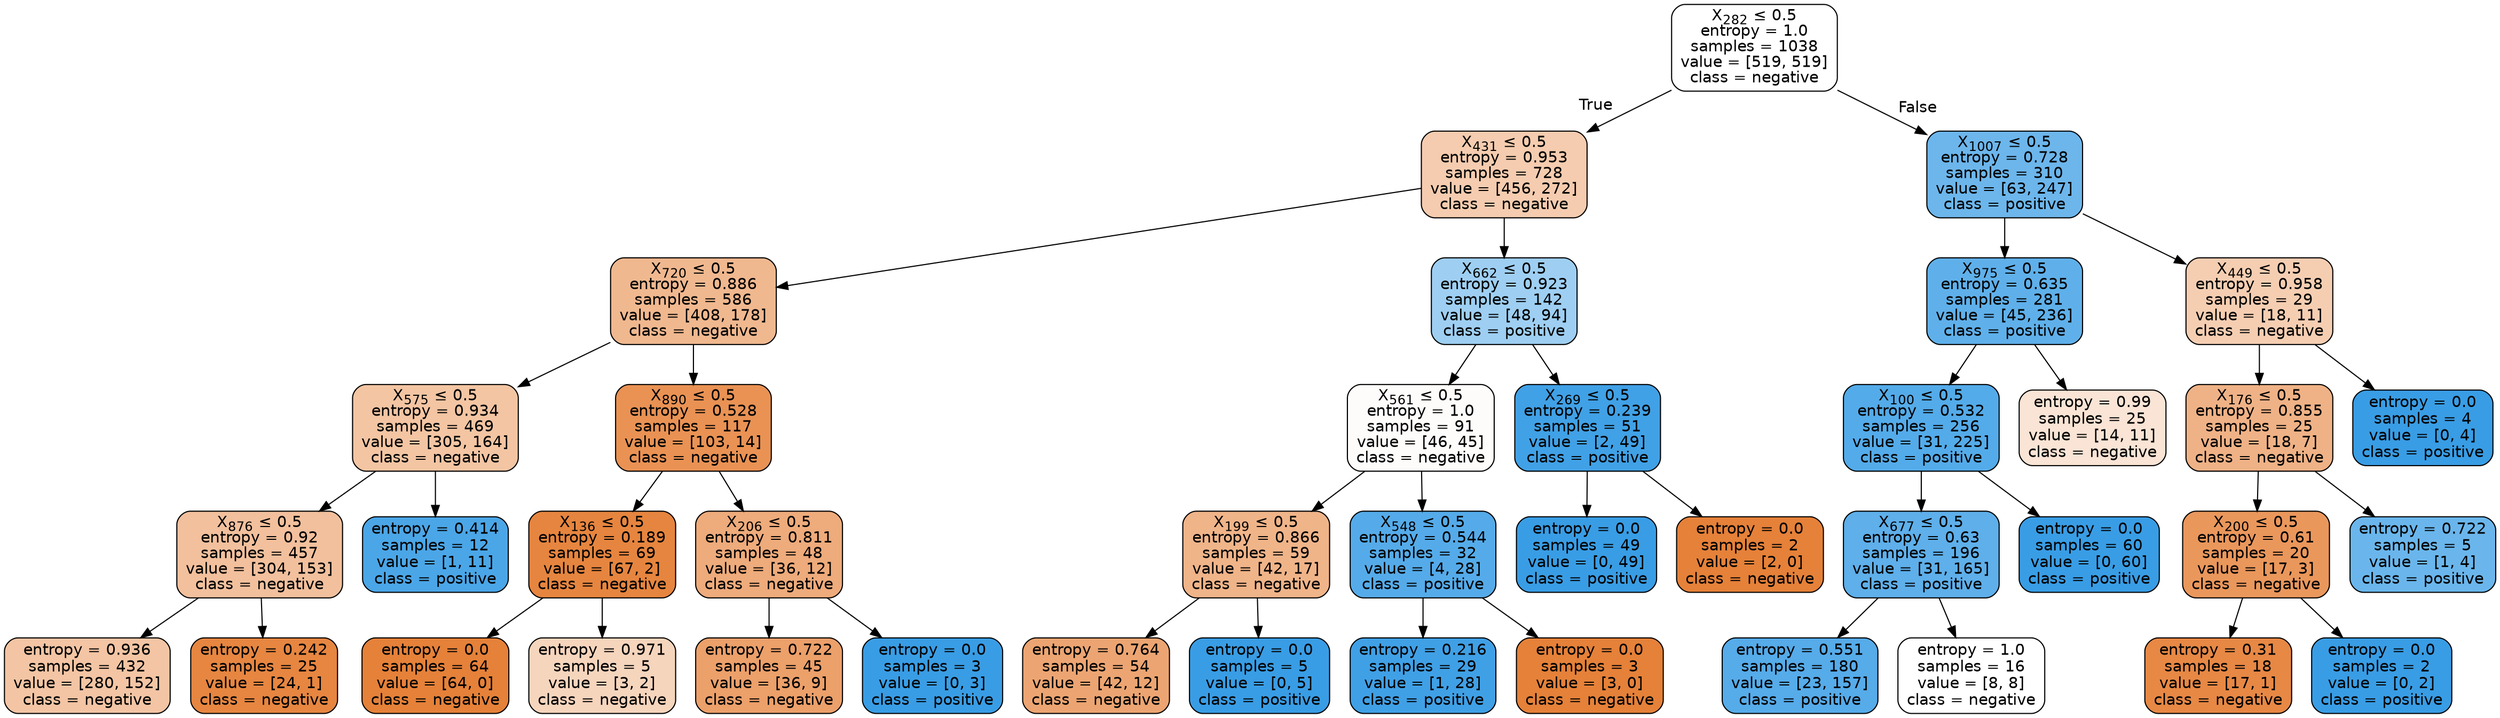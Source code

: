 digraph Tree {
node [shape=box, style="filled, rounded", color="black", fontname=helvetica] ;
edge [fontname=helvetica] ;
0 [label=<X<SUB>282</SUB> &le; 0.5<br/>entropy = 1.0<br/>samples = 1038<br/>value = [519, 519]<br/>class = negative>, fillcolor="#ffffff"] ;
1 [label=<X<SUB>431</SUB> &le; 0.5<br/>entropy = 0.953<br/>samples = 728<br/>value = [456, 272]<br/>class = negative>, fillcolor="#f5ccaf"] ;
0 -> 1 [labeldistance=2.5, labelangle=45, headlabel="True"] ;
2 [label=<X<SUB>720</SUB> &le; 0.5<br/>entropy = 0.886<br/>samples = 586<br/>value = [408, 178]<br/>class = negative>, fillcolor="#f0b88f"] ;
1 -> 2 ;
3 [label=<X<SUB>575</SUB> &le; 0.5<br/>entropy = 0.934<br/>samples = 469<br/>value = [305, 164]<br/>class = negative>, fillcolor="#f3c5a3"] ;
2 -> 3 ;
4 [label=<X<SUB>876</SUB> &le; 0.5<br/>entropy = 0.92<br/>samples = 457<br/>value = [304, 153]<br/>class = negative>, fillcolor="#f2c09d"] ;
3 -> 4 ;
5 [label=<entropy = 0.936<br/>samples = 432<br/>value = [280, 152]<br/>class = negative>, fillcolor="#f3c5a4"] ;
4 -> 5 ;
6 [label=<entropy = 0.242<br/>samples = 25<br/>value = [24, 1]<br/>class = negative>, fillcolor="#e68641"] ;
4 -> 6 ;
7 [label=<entropy = 0.414<br/>samples = 12<br/>value = [1, 11]<br/>class = positive>, fillcolor="#4ba6e7"] ;
3 -> 7 ;
8 [label=<X<SUB>890</SUB> &le; 0.5<br/>entropy = 0.528<br/>samples = 117<br/>value = [103, 14]<br/>class = negative>, fillcolor="#e99254"] ;
2 -> 8 ;
9 [label=<X<SUB>136</SUB> &le; 0.5<br/>entropy = 0.189<br/>samples = 69<br/>value = [67, 2]<br/>class = negative>, fillcolor="#e6853f"] ;
8 -> 9 ;
10 [label=<entropy = 0.0<br/>samples = 64<br/>value = [64, 0]<br/>class = negative>, fillcolor="#e58139"] ;
9 -> 10 ;
11 [label=<entropy = 0.971<br/>samples = 5<br/>value = [3, 2]<br/>class = negative>, fillcolor="#f6d5bd"] ;
9 -> 11 ;
12 [label=<X<SUB>206</SUB> &le; 0.5<br/>entropy = 0.811<br/>samples = 48<br/>value = [36, 12]<br/>class = negative>, fillcolor="#eeab7b"] ;
8 -> 12 ;
13 [label=<entropy = 0.722<br/>samples = 45<br/>value = [36, 9]<br/>class = negative>, fillcolor="#eca06a"] ;
12 -> 13 ;
14 [label=<entropy = 0.0<br/>samples = 3<br/>value = [0, 3]<br/>class = positive>, fillcolor="#399de5"] ;
12 -> 14 ;
15 [label=<X<SUB>662</SUB> &le; 0.5<br/>entropy = 0.923<br/>samples = 142<br/>value = [48, 94]<br/>class = positive>, fillcolor="#9ecff2"] ;
1 -> 15 ;
16 [label=<X<SUB>561</SUB> &le; 0.5<br/>entropy = 1.0<br/>samples = 91<br/>value = [46, 45]<br/>class = negative>, fillcolor="#fefcfb"] ;
15 -> 16 ;
17 [label=<X<SUB>199</SUB> &le; 0.5<br/>entropy = 0.866<br/>samples = 59<br/>value = [42, 17]<br/>class = negative>, fillcolor="#f0b489"] ;
16 -> 17 ;
18 [label=<entropy = 0.764<br/>samples = 54<br/>value = [42, 12]<br/>class = negative>, fillcolor="#eca572"] ;
17 -> 18 ;
19 [label=<entropy = 0.0<br/>samples = 5<br/>value = [0, 5]<br/>class = positive>, fillcolor="#399de5"] ;
17 -> 19 ;
20 [label=<X<SUB>548</SUB> &le; 0.5<br/>entropy = 0.544<br/>samples = 32<br/>value = [4, 28]<br/>class = positive>, fillcolor="#55abe9"] ;
16 -> 20 ;
21 [label=<entropy = 0.216<br/>samples = 29<br/>value = [1, 28]<br/>class = positive>, fillcolor="#40a0e6"] ;
20 -> 21 ;
22 [label=<entropy = 0.0<br/>samples = 3<br/>value = [3, 0]<br/>class = negative>, fillcolor="#e58139"] ;
20 -> 22 ;
23 [label=<X<SUB>269</SUB> &le; 0.5<br/>entropy = 0.239<br/>samples = 51<br/>value = [2, 49]<br/>class = positive>, fillcolor="#41a1e6"] ;
15 -> 23 ;
24 [label=<entropy = 0.0<br/>samples = 49<br/>value = [0, 49]<br/>class = positive>, fillcolor="#399de5"] ;
23 -> 24 ;
25 [label=<entropy = 0.0<br/>samples = 2<br/>value = [2, 0]<br/>class = negative>, fillcolor="#e58139"] ;
23 -> 25 ;
26 [label=<X<SUB>1007</SUB> &le; 0.5<br/>entropy = 0.728<br/>samples = 310<br/>value = [63, 247]<br/>class = positive>, fillcolor="#6cb6ec"] ;
0 -> 26 [labeldistance=2.5, labelangle=-45, headlabel="False"] ;
27 [label=<X<SUB>975</SUB> &le; 0.5<br/>entropy = 0.635<br/>samples = 281<br/>value = [45, 236]<br/>class = positive>, fillcolor="#5fb0ea"] ;
26 -> 27 ;
28 [label=<X<SUB>100</SUB> &le; 0.5<br/>entropy = 0.532<br/>samples = 256<br/>value = [31, 225]<br/>class = positive>, fillcolor="#54abe9"] ;
27 -> 28 ;
29 [label=<X<SUB>677</SUB> &le; 0.5<br/>entropy = 0.63<br/>samples = 196<br/>value = [31, 165]<br/>class = positive>, fillcolor="#5eafea"] ;
28 -> 29 ;
30 [label=<entropy = 0.551<br/>samples = 180<br/>value = [23, 157]<br/>class = positive>, fillcolor="#56abe9"] ;
29 -> 30 ;
31 [label=<entropy = 1.0<br/>samples = 16<br/>value = [8, 8]<br/>class = negative>, fillcolor="#ffffff"] ;
29 -> 31 ;
32 [label=<entropy = 0.0<br/>samples = 60<br/>value = [0, 60]<br/>class = positive>, fillcolor="#399de5"] ;
28 -> 32 ;
33 [label=<entropy = 0.99<br/>samples = 25<br/>value = [14, 11]<br/>class = negative>, fillcolor="#f9e4d5"] ;
27 -> 33 ;
34 [label=<X<SUB>449</SUB> &le; 0.5<br/>entropy = 0.958<br/>samples = 29<br/>value = [18, 11]<br/>class = negative>, fillcolor="#f5ceb2"] ;
26 -> 34 ;
35 [label=<X<SUB>176</SUB> &le; 0.5<br/>entropy = 0.855<br/>samples = 25<br/>value = [18, 7]<br/>class = negative>, fillcolor="#efb286"] ;
34 -> 35 ;
36 [label=<X<SUB>200</SUB> &le; 0.5<br/>entropy = 0.61<br/>samples = 20<br/>value = [17, 3]<br/>class = negative>, fillcolor="#ea975c"] ;
35 -> 36 ;
37 [label=<entropy = 0.31<br/>samples = 18<br/>value = [17, 1]<br/>class = negative>, fillcolor="#e78845"] ;
36 -> 37 ;
38 [label=<entropy = 0.0<br/>samples = 2<br/>value = [0, 2]<br/>class = positive>, fillcolor="#399de5"] ;
36 -> 38 ;
39 [label=<entropy = 0.722<br/>samples = 5<br/>value = [1, 4]<br/>class = positive>, fillcolor="#6ab6ec"] ;
35 -> 39 ;
40 [label=<entropy = 0.0<br/>samples = 4<br/>value = [0, 4]<br/>class = positive>, fillcolor="#399de5"] ;
34 -> 40 ;
}